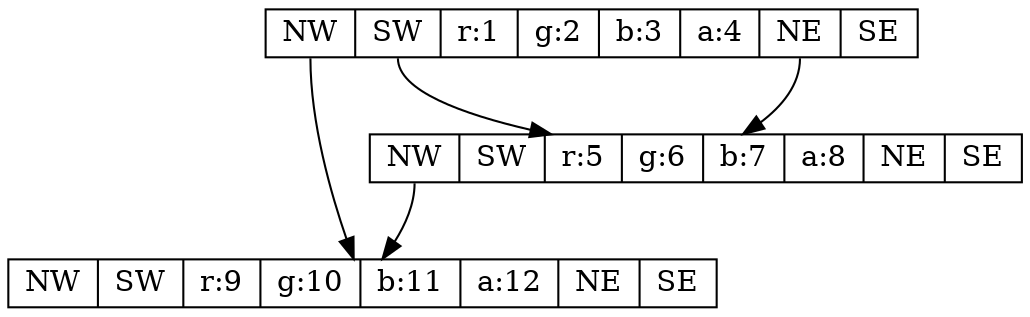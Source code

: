 digraph quadtree {
    node [shape = record, height = .1]
    edge [tailclip = false];

    n0x7f975a4058a0 [label = "<NW> NW | <SW> SW | <r> r:1 | <g> g:2 | <b> b:3 | <a> a:4 | <NE> NE | <SE> SE"];
    n0x7f975a4058a0:NW:s -> n0x7f975a405900;
    n0x7f975a4058a0:SW:s -> n0x7f975a4058d0;
    n0x7f975a4058a0:NE:s -> n0x7f975a4058d0;
    n0x7f975a405900 [label = "<NW> NW | <SW> SW | <r> r:9 | <g> g:10 | <b> b:11 | <a> a:12 | <NE> NE | <SE> SE"];
    n0x7f975a4058d0 [label = "<NW> NW | <SW> SW | <r> r:5 | <g> g:6 | <b> b:7 | <a> a:8 | <NE> NE | <SE> SE"];
    n0x7f975a4058d0:NW:s -> n0x7f975a405900;
    n0x7f975a405900 [label = "<NW> NW | <SW> SW | <r> r:9 | <g> g:10 | <b> b:11 | <a> a:12 | <NE> NE | <SE> SE"];
}
